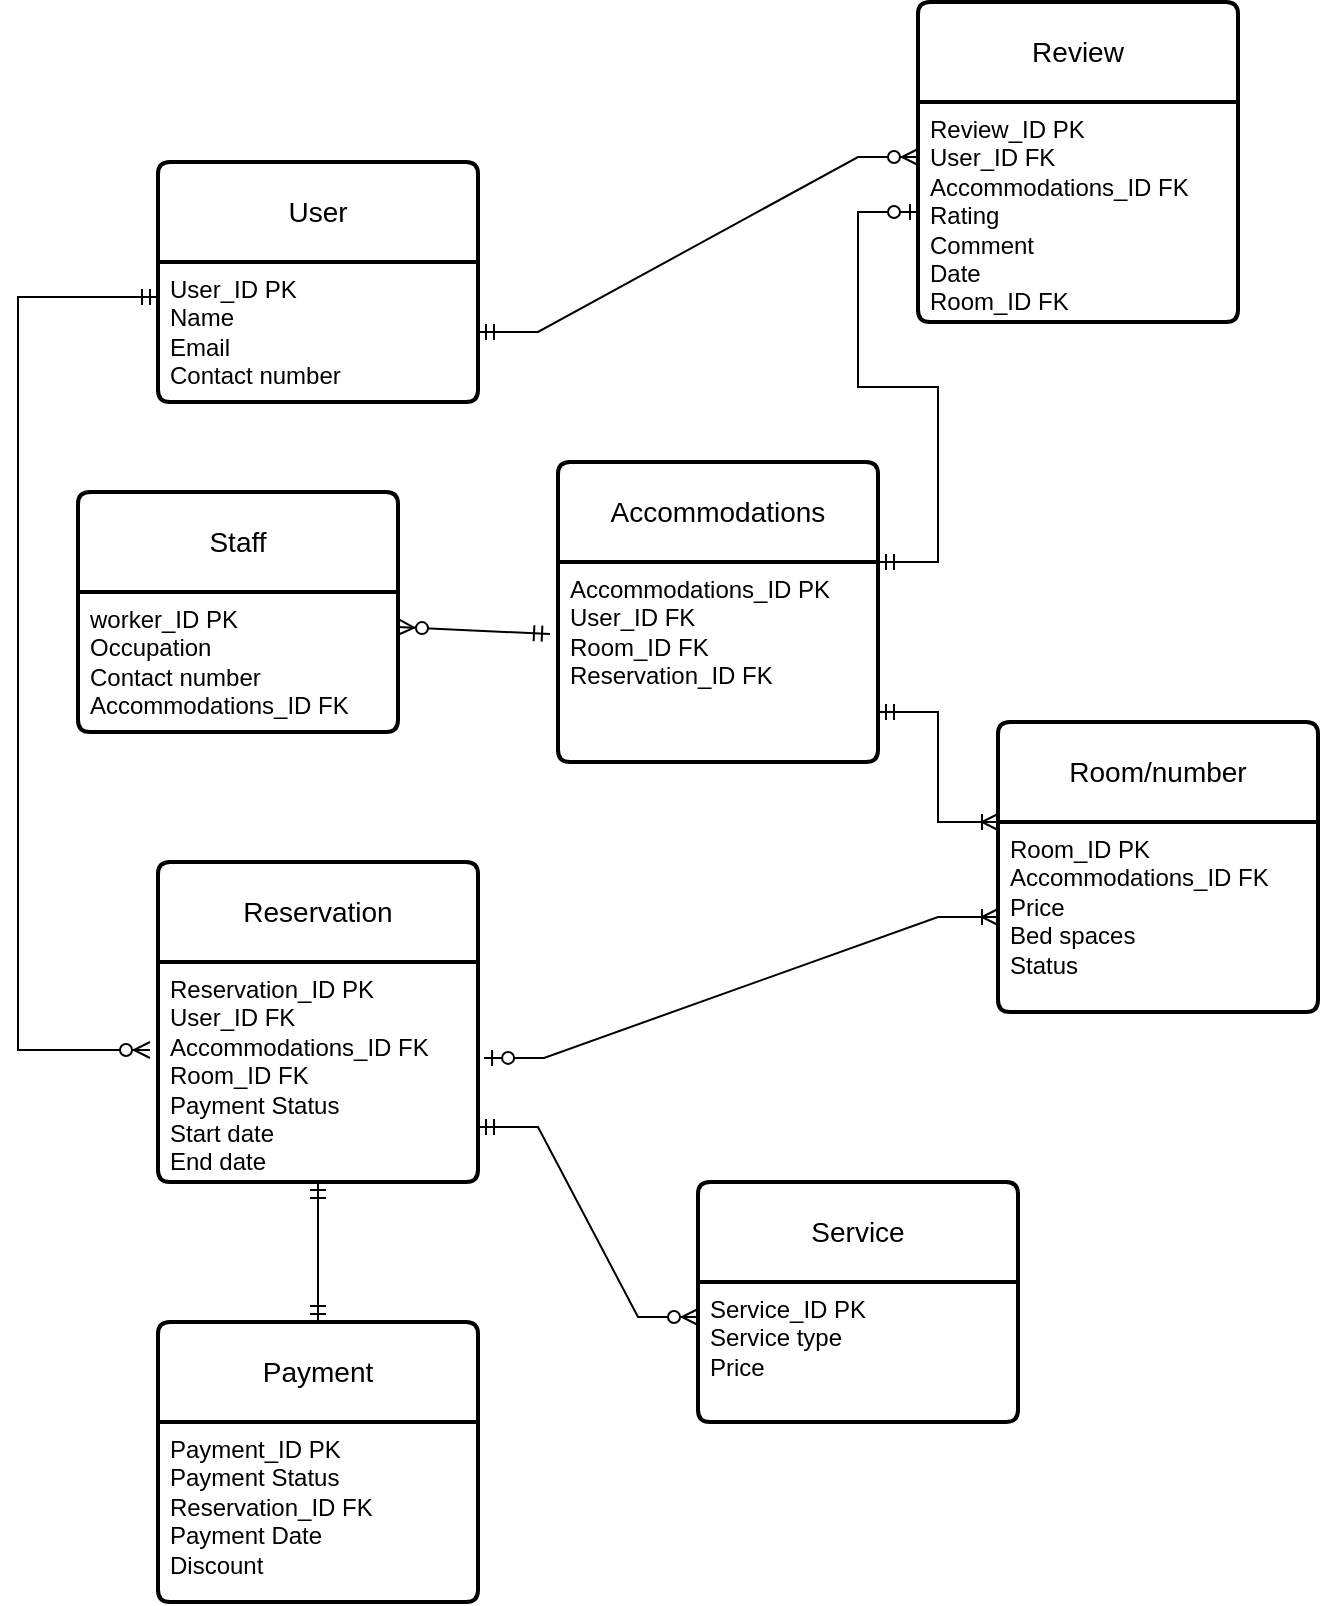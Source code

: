 <mxfile version="28.2.8">
  <diagram name="Страница — 1" id="WKN6_aHiLJ9qFVDw1uDE">
    <mxGraphModel dx="1426" dy="733" grid="1" gridSize="10" guides="1" tooltips="1" connect="1" arrows="1" fold="1" page="1" pageScale="1" pageWidth="827" pageHeight="1169" math="0" shadow="0">
      <root>
        <mxCell id="0" />
        <mxCell id="1" parent="0" />
        <mxCell id="iEVl-Ih44DvoOuaY-pbR-16" value="Room/number" style="swimlane;childLayout=stackLayout;horizontal=1;startSize=50;horizontalStack=0;rounded=1;fontSize=14;fontStyle=0;strokeWidth=2;resizeParent=0;resizeLast=1;shadow=0;dashed=0;align=center;arcSize=4;whiteSpace=wrap;html=1;" parent="1" vertex="1">
          <mxGeometry x="520" y="460" width="160" height="145" as="geometry" />
        </mxCell>
        <mxCell id="iEVl-Ih44DvoOuaY-pbR-17" value="Room_ID PK&lt;br&gt;Accommodations_ID FK&lt;br&gt;&lt;div&gt;Price&lt;/div&gt;&lt;div&gt;Bed spaces&lt;br&gt;Status&lt;/div&gt;" style="align=left;strokeColor=none;fillColor=none;spacingLeft=4;spacingRight=4;fontSize=12;verticalAlign=top;resizable=0;rotatable=0;part=1;html=1;whiteSpace=wrap;" parent="iEVl-Ih44DvoOuaY-pbR-16" vertex="1">
          <mxGeometry y="50" width="160" height="95" as="geometry" />
        </mxCell>
        <mxCell id="iEVl-Ih44DvoOuaY-pbR-20" value="Accommodations" style="swimlane;childLayout=stackLayout;horizontal=1;startSize=50;horizontalStack=0;rounded=1;fontSize=14;fontStyle=0;strokeWidth=2;resizeParent=0;resizeLast=1;shadow=0;dashed=0;align=center;arcSize=4;whiteSpace=wrap;html=1;" parent="1" vertex="1">
          <mxGeometry x="300" y="330" width="160" height="150" as="geometry" />
        </mxCell>
        <mxCell id="iEVl-Ih44DvoOuaY-pbR-21" value="Accommodations_ID PK&lt;br&gt;User_ID FK&lt;br&gt;Room_ID FK&lt;div&gt;Reservation_ID FK&lt;/div&gt;" style="align=left;strokeColor=none;fillColor=none;spacingLeft=4;spacingRight=4;fontSize=12;verticalAlign=top;resizable=0;rotatable=0;part=1;html=1;whiteSpace=wrap;" parent="iEVl-Ih44DvoOuaY-pbR-20" vertex="1">
          <mxGeometry y="50" width="160" height="100" as="geometry" />
        </mxCell>
        <mxCell id="iEVl-Ih44DvoOuaY-pbR-22" value="User" style="swimlane;childLayout=stackLayout;horizontal=1;startSize=50;horizontalStack=0;rounded=1;fontSize=14;fontStyle=0;strokeWidth=2;resizeParent=0;resizeLast=1;shadow=0;dashed=0;align=center;arcSize=4;whiteSpace=wrap;html=1;" parent="1" vertex="1">
          <mxGeometry x="100" y="180" width="160" height="120" as="geometry" />
        </mxCell>
        <mxCell id="iEVl-Ih44DvoOuaY-pbR-23" value="User_ID PK&lt;div&gt;Name&lt;br&gt;Email&lt;/div&gt;&lt;div&gt;Contact number&lt;/div&gt;" style="align=left;strokeColor=none;fillColor=none;spacingLeft=4;spacingRight=4;fontSize=12;verticalAlign=top;resizable=0;rotatable=0;part=1;html=1;whiteSpace=wrap;" parent="iEVl-Ih44DvoOuaY-pbR-22" vertex="1">
          <mxGeometry y="50" width="160" height="70" as="geometry" />
        </mxCell>
        <mxCell id="iEVl-Ih44DvoOuaY-pbR-24" value="Review" style="swimlane;childLayout=stackLayout;horizontal=1;startSize=50;horizontalStack=0;rounded=1;fontSize=14;fontStyle=0;strokeWidth=2;resizeParent=0;resizeLast=1;shadow=0;dashed=0;align=center;arcSize=4;whiteSpace=wrap;html=1;" parent="1" vertex="1">
          <mxGeometry x="480" y="100" width="160" height="160" as="geometry" />
        </mxCell>
        <mxCell id="iEVl-Ih44DvoOuaY-pbR-25" value="Review_ID PK&lt;br&gt;User_ID FK&lt;div&gt;Accommodations_ID FK&lt;br&gt;Rating&amp;nbsp;&lt;br&gt;Comment&lt;br&gt;Date&lt;/div&gt;&lt;div&gt;Room_ID FK&lt;/div&gt;" style="align=left;strokeColor=none;fillColor=none;spacingLeft=4;spacingRight=4;fontSize=12;verticalAlign=top;resizable=0;rotatable=0;part=1;html=1;whiteSpace=wrap;" parent="iEVl-Ih44DvoOuaY-pbR-24" vertex="1">
          <mxGeometry y="50" width="160" height="110" as="geometry" />
        </mxCell>
        <mxCell id="iEVl-Ih44DvoOuaY-pbR-26" value="Reservation" style="swimlane;childLayout=stackLayout;horizontal=1;startSize=50;horizontalStack=0;rounded=1;fontSize=14;fontStyle=0;strokeWidth=2;resizeParent=0;resizeLast=1;shadow=0;dashed=0;align=center;arcSize=4;whiteSpace=wrap;html=1;" parent="1" vertex="1">
          <mxGeometry x="100" y="530" width="160" height="160" as="geometry" />
        </mxCell>
        <mxCell id="iEVl-Ih44DvoOuaY-pbR-27" value="Reservation_ID PK&lt;div&gt;User_ID FK&lt;div&gt;Accommodations_ID FK&lt;/div&gt;&lt;div&gt;Room_ID FK&lt;br&gt;Payment Status&lt;/div&gt;&lt;div&gt;Start date&lt;br&gt;End date&lt;/div&gt;&lt;div&gt;&lt;br&gt;&lt;/div&gt;&lt;/div&gt;" style="align=left;strokeColor=none;fillColor=none;spacingLeft=4;spacingRight=4;fontSize=12;verticalAlign=top;resizable=0;rotatable=0;part=1;html=1;whiteSpace=wrap;" parent="iEVl-Ih44DvoOuaY-pbR-26" vertex="1">
          <mxGeometry y="50" width="160" height="110" as="geometry" />
        </mxCell>
        <mxCell id="S5Mm4gbxJ1xamlytZk4e-1" value="" style="edgeStyle=entityRelationEdgeStyle;fontSize=12;html=1;endArrow=ERoneToMany;startArrow=ERmandOne;rounded=0;exitX=1;exitY=0.75;exitDx=0;exitDy=0;entryX=0;entryY=0;entryDx=0;entryDy=0;" parent="1" source="iEVl-Ih44DvoOuaY-pbR-21" target="iEVl-Ih44DvoOuaY-pbR-17" edge="1">
          <mxGeometry width="100" height="100" relative="1" as="geometry">
            <mxPoint x="360" y="460" as="sourcePoint" />
            <mxPoint x="490" y="550" as="targetPoint" />
          </mxGeometry>
        </mxCell>
        <mxCell id="S5Mm4gbxJ1xamlytZk4e-2" value="" style="edgeStyle=entityRelationEdgeStyle;fontSize=12;html=1;endArrow=ERoneToMany;startArrow=ERzeroToOne;rounded=0;exitX=1.019;exitY=0.436;exitDx=0;exitDy=0;exitPerimeter=0;" parent="1" source="iEVl-Ih44DvoOuaY-pbR-27" target="iEVl-Ih44DvoOuaY-pbR-17" edge="1">
          <mxGeometry width="100" height="100" relative="1" as="geometry">
            <mxPoint x="360" y="460" as="sourcePoint" />
            <mxPoint x="460" y="360" as="targetPoint" />
          </mxGeometry>
        </mxCell>
        <mxCell id="S5Mm4gbxJ1xamlytZk4e-3" value="" style="edgeStyle=orthogonalEdgeStyle;fontSize=12;html=1;endArrow=ERzeroToMany;startArrow=ERmandOne;rounded=0;entryX=-0.025;entryY=0.4;entryDx=0;entryDy=0;exitX=0;exitY=0.25;exitDx=0;exitDy=0;entryPerimeter=0;" parent="1" source="iEVl-Ih44DvoOuaY-pbR-23" target="iEVl-Ih44DvoOuaY-pbR-27" edge="1">
          <mxGeometry width="100" height="100" relative="1" as="geometry">
            <mxPoint x="20" y="190" as="sourcePoint" />
            <mxPoint x="50" y="635" as="targetPoint" />
            <Array as="points">
              <mxPoint x="30" y="248" />
              <mxPoint x="30" y="624" />
            </Array>
          </mxGeometry>
        </mxCell>
        <mxCell id="S5Mm4gbxJ1xamlytZk4e-4" value="" style="edgeStyle=entityRelationEdgeStyle;fontSize=12;html=1;endArrow=ERzeroToOne;startArrow=ERmandOne;rounded=0;exitX=1;exitY=0;exitDx=0;exitDy=0;entryX=0;entryY=0.5;entryDx=0;entryDy=0;" parent="1" source="iEVl-Ih44DvoOuaY-pbR-21" target="iEVl-Ih44DvoOuaY-pbR-25" edge="1">
          <mxGeometry width="100" height="100" relative="1" as="geometry">
            <mxPoint x="360" y="460" as="sourcePoint" />
            <mxPoint x="460" y="360" as="targetPoint" />
          </mxGeometry>
        </mxCell>
        <mxCell id="6mBcJoQtj_8gOMgIsjSb-1" value="" style="edgeStyle=entityRelationEdgeStyle;fontSize=12;html=1;endArrow=ERzeroToMany;startArrow=ERmandOne;rounded=0;exitX=1;exitY=0.5;exitDx=0;exitDy=0;entryX=0;entryY=0.25;entryDx=0;entryDy=0;" parent="1" source="iEVl-Ih44DvoOuaY-pbR-23" target="iEVl-Ih44DvoOuaY-pbR-25" edge="1">
          <mxGeometry width="100" height="100" relative="1" as="geometry">
            <mxPoint x="310" y="260" as="sourcePoint" />
            <mxPoint x="410" y="220" as="targetPoint" />
          </mxGeometry>
        </mxCell>
        <mxCell id="TYVcf8ENeWnBeo322K8k-1" value="Payment" style="swimlane;childLayout=stackLayout;horizontal=1;startSize=50;horizontalStack=0;rounded=1;fontSize=14;fontStyle=0;strokeWidth=2;resizeParent=0;resizeLast=1;shadow=0;dashed=0;align=center;arcSize=4;whiteSpace=wrap;html=1;" parent="1" vertex="1">
          <mxGeometry x="100" y="760" width="160" height="140" as="geometry" />
        </mxCell>
        <mxCell id="TYVcf8ENeWnBeo322K8k-2" value="Payment_ID PK&lt;div&gt;Payment Status&lt;/div&gt;&lt;div&gt;Reservation_ID FK&lt;/div&gt;&lt;div&gt;Payment Date&lt;/div&gt;&lt;div&gt;Discount&lt;/div&gt;" style="align=left;strokeColor=none;fillColor=none;spacingLeft=4;spacingRight=4;fontSize=12;verticalAlign=top;resizable=0;rotatable=0;part=1;html=1;whiteSpace=wrap;" parent="TYVcf8ENeWnBeo322K8k-1" vertex="1">
          <mxGeometry y="50" width="160" height="90" as="geometry" />
        </mxCell>
        <mxCell id="TYVcf8ENeWnBeo322K8k-3" value="Staff" style="swimlane;childLayout=stackLayout;horizontal=1;startSize=50;horizontalStack=0;rounded=1;fontSize=14;fontStyle=0;strokeWidth=2;resizeParent=0;resizeLast=1;shadow=0;dashed=0;align=center;arcSize=4;whiteSpace=wrap;html=1;" parent="1" vertex="1">
          <mxGeometry x="60" y="345" width="160" height="120" as="geometry" />
        </mxCell>
        <mxCell id="TYVcf8ENeWnBeo322K8k-4" value="worker_ID PK&lt;div&gt;Occupation&lt;br&gt;Contact number&lt;/div&gt;&lt;div&gt;Accommodations_ID FK&lt;br&gt;&lt;div&gt;&lt;br&gt;&lt;/div&gt;&lt;/div&gt;" style="align=left;strokeColor=none;fillColor=none;spacingLeft=4;spacingRight=4;fontSize=12;verticalAlign=top;resizable=0;rotatable=0;part=1;html=1;whiteSpace=wrap;" parent="TYVcf8ENeWnBeo322K8k-3" vertex="1">
          <mxGeometry y="50" width="160" height="70" as="geometry" />
        </mxCell>
        <mxCell id="TYVcf8ENeWnBeo322K8k-5" value="Service" style="swimlane;childLayout=stackLayout;horizontal=1;startSize=50;horizontalStack=0;rounded=1;fontSize=14;fontStyle=0;strokeWidth=2;resizeParent=0;resizeLast=1;shadow=0;dashed=0;align=center;arcSize=4;whiteSpace=wrap;html=1;" parent="1" vertex="1">
          <mxGeometry x="370" y="690" width="160" height="120" as="geometry" />
        </mxCell>
        <mxCell id="TYVcf8ENeWnBeo322K8k-6" value="Service_ID PK&lt;br&gt;Service type&lt;br&gt;Price" style="align=left;strokeColor=none;fillColor=none;spacingLeft=4;spacingRight=4;fontSize=12;verticalAlign=top;resizable=0;rotatable=0;part=1;html=1;whiteSpace=wrap;" parent="TYVcf8ENeWnBeo322K8k-5" vertex="1">
          <mxGeometry y="50" width="160" height="70" as="geometry" />
        </mxCell>
        <mxCell id="TYVcf8ENeWnBeo322K8k-7" value="" style="fontSize=12;html=1;endArrow=ERzeroToMany;startArrow=ERmandOne;rounded=0;entryX=1;entryY=0.25;entryDx=0;entryDy=0;exitX=-0.025;exitY=0.36;exitDx=0;exitDy=0;exitPerimeter=0;" parent="1" source="iEVl-Ih44DvoOuaY-pbR-21" target="TYVcf8ENeWnBeo322K8k-4" edge="1">
          <mxGeometry width="100" height="100" relative="1" as="geometry">
            <mxPoint x="290" y="420" as="sourcePoint" />
            <mxPoint x="259" y="300" as="targetPoint" />
          </mxGeometry>
        </mxCell>
        <mxCell id="TYVcf8ENeWnBeo322K8k-8" value="" style="fontSize=12;html=1;endArrow=ERmandOne;startArrow=ERmandOne;rounded=0;exitX=0.5;exitY=0;exitDx=0;exitDy=0;entryX=0.5;entryY=1;entryDx=0;entryDy=0;" parent="1" source="TYVcf8ENeWnBeo322K8k-1" target="iEVl-Ih44DvoOuaY-pbR-27" edge="1">
          <mxGeometry width="100" height="100" relative="1" as="geometry">
            <mxPoint x="360" y="550" as="sourcePoint" />
            <mxPoint x="460" y="450" as="targetPoint" />
          </mxGeometry>
        </mxCell>
        <mxCell id="TYVcf8ENeWnBeo322K8k-9" value="" style="edgeStyle=entityRelationEdgeStyle;fontSize=12;html=1;endArrow=ERzeroToMany;startArrow=ERmandOne;rounded=0;exitX=1;exitY=0.75;exitDx=0;exitDy=0;entryX=0;entryY=0.25;entryDx=0;entryDy=0;" parent="1" source="iEVl-Ih44DvoOuaY-pbR-27" target="TYVcf8ENeWnBeo322K8k-6" edge="1">
          <mxGeometry width="100" height="100" relative="1" as="geometry">
            <mxPoint x="270" y="740" as="sourcePoint" />
            <mxPoint x="370" y="640" as="targetPoint" />
          </mxGeometry>
        </mxCell>
      </root>
    </mxGraphModel>
  </diagram>
</mxfile>

